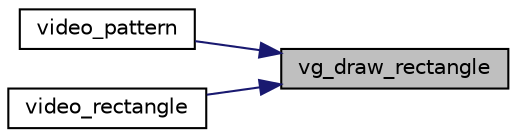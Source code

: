 digraph "vg_draw_rectangle"
{
 // LATEX_PDF_SIZE
  edge [fontname="Helvetica",fontsize="10",labelfontname="Helvetica",labelfontsize="10"];
  node [fontname="Helvetica",fontsize="10",shape=record];
  rankdir="RL";
  Node1 [label="vg_draw_rectangle",height=0.2,width=0.4,color="black", fillcolor="grey75", style="filled", fontcolor="black",tooltip="desenha um retangulo nas coordenadas (x,y) com largura width, altura height e cor color."];
  Node1 -> Node2 [dir="back",color="midnightblue",fontsize="10",style="solid",fontname="Helvetica"];
  Node2 [label="video_pattern",height=0.2,width=0.4,color="black", fillcolor="white", style="filled",URL="$_g_ame_8h.html#af023044539eb002f0562474c4438fc3c",tooltip="preenche o ecra com no_rectangles retangulos, cada um com cor diferente dependendo dos parametroe fir..."];
  Node1 -> Node3 [dir="back",color="midnightblue",fontsize="10",style="solid",fontname="Helvetica"];
  Node3 [label="video_rectangle",height=0.2,width=0.4,color="black", fillcolor="white", style="filled",URL="$_g_ame_8h.html#a6deb0127691fc3f9e816d4dcc3398969",tooltip="imprime um retangulo no ecra com o modo, cor, posicoes dimensoes especificadas."];
}
